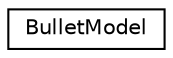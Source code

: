 digraph "Graphical Class Hierarchy"
{
 // LATEX_PDF_SIZE
  edge [fontname="Helvetica",fontsize="10",labelfontname="Helvetica",labelfontsize="10"];
  node [fontname="Helvetica",fontsize="10",shape=record];
  rankdir="LR";
  Node0 [label="BulletModel",height=0.2,width=0.4,color="black", fillcolor="white", style="filled",URL="$classBulletModel.html",tooltip=" "];
}
